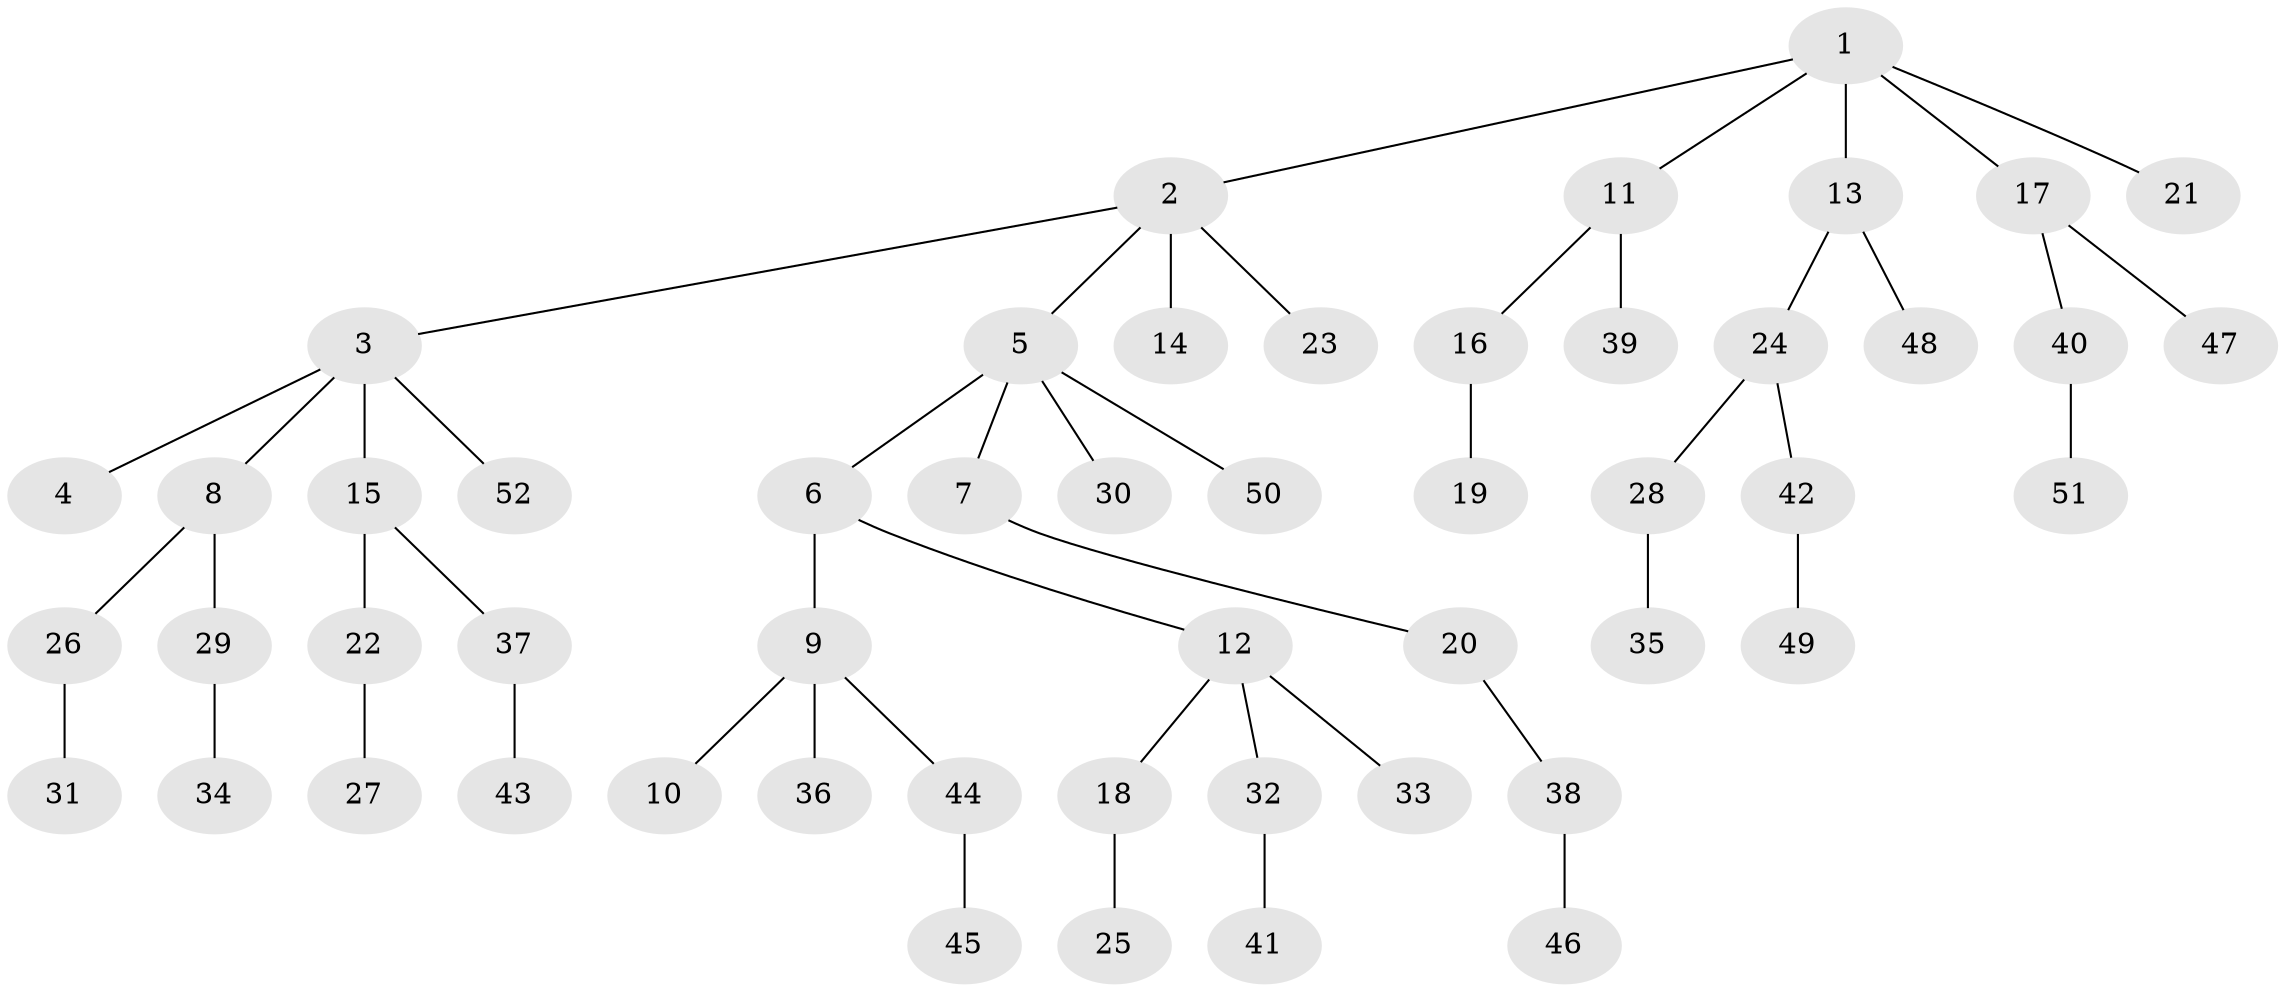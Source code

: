 // original degree distribution, {7: 0.015503875968992248, 6: 0.015503875968992248, 3: 0.09302325581395349, 4: 0.07751937984496124, 2: 0.3023255813953488, 5: 0.023255813953488372, 1: 0.4728682170542636}
// Generated by graph-tools (version 1.1) at 2025/51/03/04/25 22:51:43]
// undirected, 52 vertices, 51 edges
graph export_dot {
  node [color=gray90,style=filled];
  1;
  2;
  3;
  4;
  5;
  6;
  7;
  8;
  9;
  10;
  11;
  12;
  13;
  14;
  15;
  16;
  17;
  18;
  19;
  20;
  21;
  22;
  23;
  24;
  25;
  26;
  27;
  28;
  29;
  30;
  31;
  32;
  33;
  34;
  35;
  36;
  37;
  38;
  39;
  40;
  41;
  42;
  43;
  44;
  45;
  46;
  47;
  48;
  49;
  50;
  51;
  52;
  1 -- 2 [weight=1.0];
  1 -- 11 [weight=1.0];
  1 -- 13 [weight=1.0];
  1 -- 17 [weight=1.0];
  1 -- 21 [weight=1.0];
  2 -- 3 [weight=1.0];
  2 -- 5 [weight=1.0];
  2 -- 14 [weight=1.0];
  2 -- 23 [weight=1.0];
  3 -- 4 [weight=1.0];
  3 -- 8 [weight=1.0];
  3 -- 15 [weight=1.0];
  3 -- 52 [weight=1.0];
  5 -- 6 [weight=1.0];
  5 -- 7 [weight=1.0];
  5 -- 30 [weight=2.0];
  5 -- 50 [weight=1.0];
  6 -- 9 [weight=1.0];
  6 -- 12 [weight=1.0];
  7 -- 20 [weight=1.0];
  8 -- 26 [weight=1.0];
  8 -- 29 [weight=1.0];
  9 -- 10 [weight=1.0];
  9 -- 36 [weight=1.0];
  9 -- 44 [weight=1.0];
  11 -- 16 [weight=1.0];
  11 -- 39 [weight=1.0];
  12 -- 18 [weight=1.0];
  12 -- 32 [weight=1.0];
  12 -- 33 [weight=1.0];
  13 -- 24 [weight=1.0];
  13 -- 48 [weight=1.0];
  15 -- 22 [weight=1.0];
  15 -- 37 [weight=1.0];
  16 -- 19 [weight=3.0];
  17 -- 40 [weight=1.0];
  17 -- 47 [weight=1.0];
  18 -- 25 [weight=3.0];
  20 -- 38 [weight=1.0];
  22 -- 27 [weight=1.0];
  24 -- 28 [weight=1.0];
  24 -- 42 [weight=1.0];
  26 -- 31 [weight=1.0];
  28 -- 35 [weight=1.0];
  29 -- 34 [weight=1.0];
  32 -- 41 [weight=1.0];
  37 -- 43 [weight=1.0];
  38 -- 46 [weight=1.0];
  40 -- 51 [weight=1.0];
  42 -- 49 [weight=1.0];
  44 -- 45 [weight=1.0];
}
